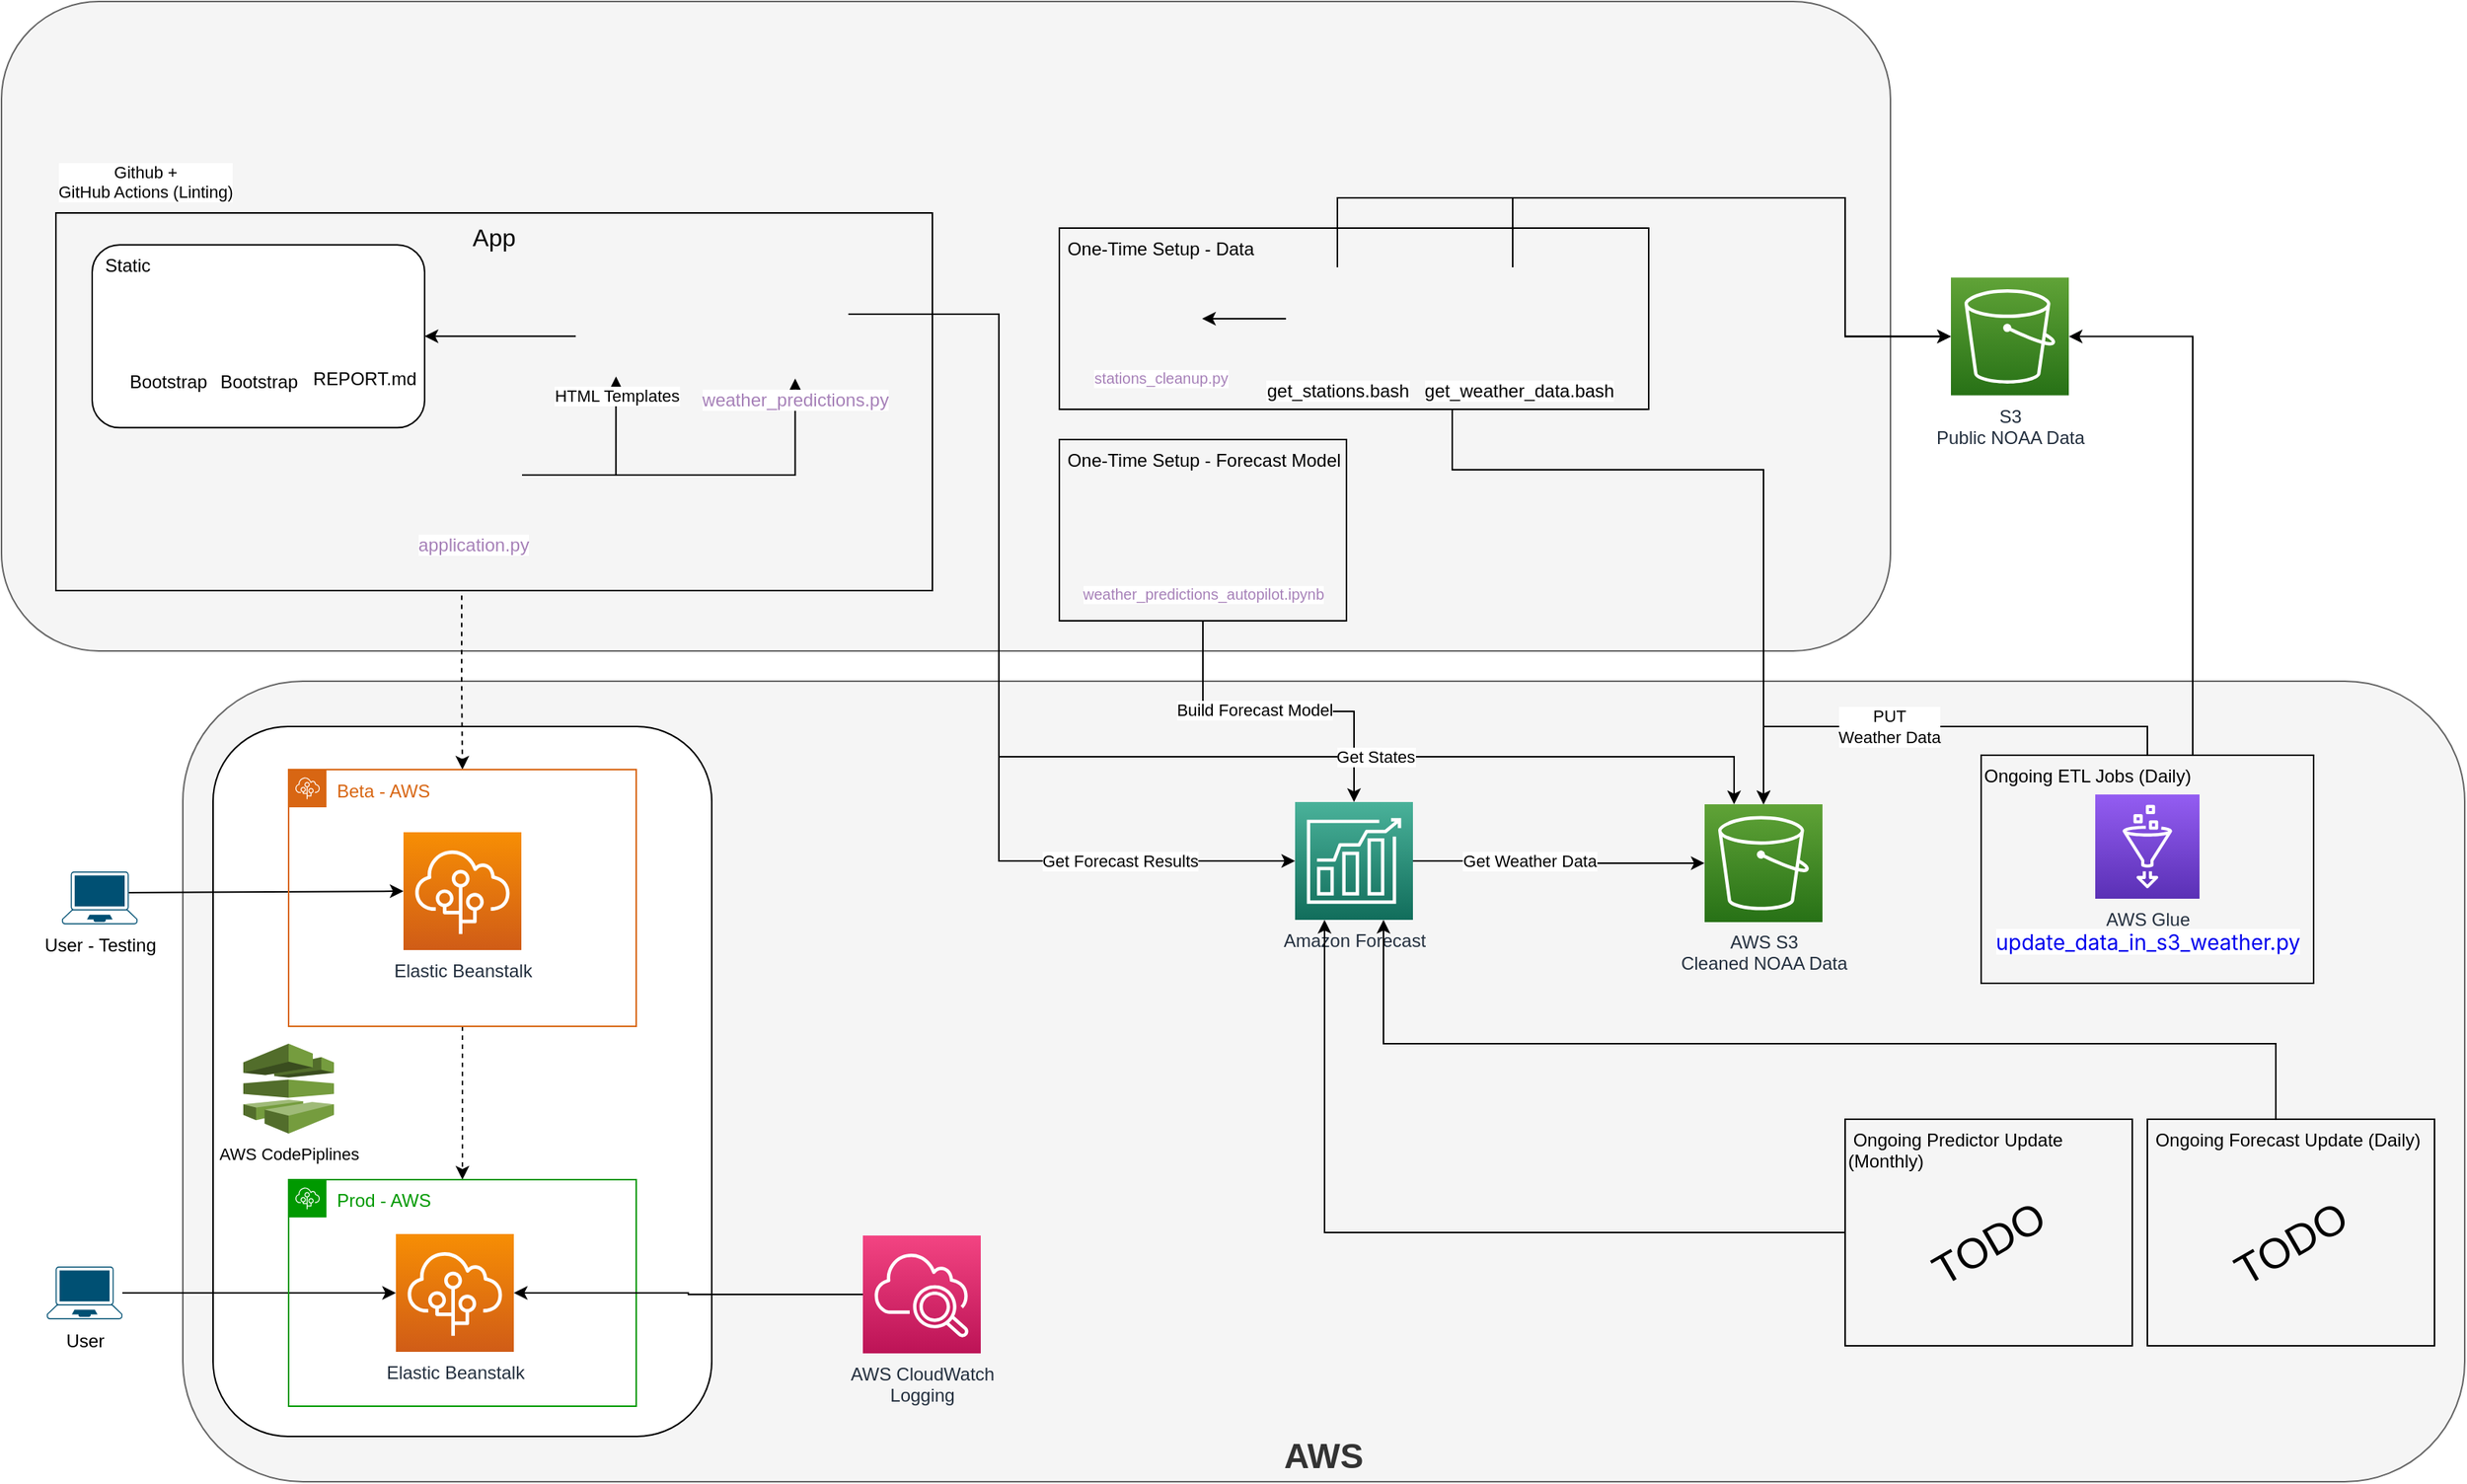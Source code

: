 <mxfile version="20.5.1" type="github">
  <diagram id="uCUmhPaclYyrkWVYoByS" name="Page-1">
    <mxGraphModel dx="1957" dy="969" grid="1" gridSize="10" guides="1" tooltips="1" connect="1" arrows="1" fold="1" page="1" pageScale="1" pageWidth="850" pageHeight="1100" math="0" shadow="0">
      <root>
        <mxCell id="0" />
        <mxCell id="1" parent="0" />
        <mxCell id="N-B8ZxFEc36IfZRzfziT-58" value="AWS" style="rounded=1;whiteSpace=wrap;html=1;fontSize=23;verticalAlign=bottom;fontStyle=1;fillColor=#f5f5f5;fontColor=#333333;strokeColor=#666666;" vertex="1" parent="1">
          <mxGeometry x="140" y="470" width="1510" height="530" as="geometry" />
        </mxCell>
        <mxCell id="N-B8ZxFEc36IfZRzfziT-39" value="" style="rounded=1;whiteSpace=wrap;html=1;fontSize=11;fillColor=#f5f5f5;strokeColor=#666666;fontColor=#333333;" vertex="1" parent="1">
          <mxGeometry x="20" y="20" width="1250" height="430" as="geometry" />
        </mxCell>
        <mxCell id="N-B8ZxFEc36IfZRzfziT-44" style="edgeStyle=orthogonalEdgeStyle;rounded=0;orthogonalLoop=1;jettySize=auto;html=1;entryX=0.5;entryY=0;entryDx=0;entryDy=0;entryPerimeter=0;fontSize=11;" edge="1" parent="1" source="N-B8ZxFEc36IfZRzfziT-42" target="N-B8ZxFEc36IfZRzfziT-43">
          <mxGeometry relative="1" as="geometry" />
        </mxCell>
        <mxCell id="N-B8ZxFEc36IfZRzfziT-51" value="Build Forecast Model" style="edgeLabel;html=1;align=center;verticalAlign=middle;resizable=0;points=[];fontSize=11;" vertex="1" connectable="0" parent="N-B8ZxFEc36IfZRzfziT-44">
          <mxGeometry x="-0.144" y="1" relative="1" as="geometry">
            <mxPoint as="offset" />
          </mxGeometry>
        </mxCell>
        <mxCell id="N-B8ZxFEc36IfZRzfziT-42" value="&amp;nbsp;One-Time Setup - Forecast Model" style="rounded=0;whiteSpace=wrap;html=1;fillColor=none;align=left;verticalAlign=top;" vertex="1" parent="1">
          <mxGeometry x="720" y="310" width="190" height="120" as="geometry" />
        </mxCell>
        <mxCell id="N-B8ZxFEc36IfZRzfziT-41" value="" style="rounded=1;whiteSpace=wrap;html=1;fontSize=11;" vertex="1" parent="1">
          <mxGeometry x="160" y="500" width="330" height="470" as="geometry" />
        </mxCell>
        <mxCell id="N-B8ZxFEc36IfZRzfziT-37" style="edgeStyle=orthogonalEdgeStyle;rounded=0;orthogonalLoop=1;jettySize=auto;html=1;entryX=0.5;entryY=0;entryDx=0;entryDy=0;entryPerimeter=0;fontSize=11;" edge="1" parent="1" source="N-B8ZxFEc36IfZRzfziT-12" target="PGNGUmruBmEjUjXc-qWK-37">
          <mxGeometry relative="1" as="geometry">
            <Array as="points">
              <mxPoint x="980" y="330" />
              <mxPoint x="1186" y="330" />
            </Array>
          </mxGeometry>
        </mxCell>
        <mxCell id="N-B8ZxFEc36IfZRzfziT-12" value="&amp;nbsp;One-Time Setup - Data" style="rounded=0;whiteSpace=wrap;html=1;fillColor=none;align=left;verticalAlign=top;" vertex="1" parent="1">
          <mxGeometry x="720" y="170" width="390" height="120" as="geometry" />
        </mxCell>
        <mxCell id="PGNGUmruBmEjUjXc-qWK-28" style="edgeStyle=orthogonalEdgeStyle;rounded=0;orthogonalLoop=1;jettySize=auto;html=1;dashed=1;exitX=0.463;exitY=1.013;exitDx=0;exitDy=0;exitPerimeter=0;" parent="1" source="PGNGUmruBmEjUjXc-qWK-51" target="PGNGUmruBmEjUjXc-qWK-30" edge="1">
          <mxGeometry relative="1" as="geometry">
            <mxPoint x="465" y="480" as="targetPoint" />
            <mxPoint x="482" y="231.519" as="sourcePoint" />
          </mxGeometry>
        </mxCell>
        <mxCell id="PGNGUmruBmEjUjXc-qWK-35" style="edgeStyle=orthogonalEdgeStyle;rounded=0;orthogonalLoop=1;jettySize=auto;html=1;" parent="1" source="PGNGUmruBmEjUjXc-qWK-2" target="PGNGUmruBmEjUjXc-qWK-32" edge="1">
          <mxGeometry relative="1" as="geometry" />
        </mxCell>
        <mxCell id="PGNGUmruBmEjUjXc-qWK-2" value="User" style="points=[[0.13,0.02,0],[0.5,0,0],[0.87,0.02,0],[0.885,0.4,0],[0.985,0.985,0],[0.5,1,0],[0.015,0.985,0],[0.115,0.4,0]];verticalLabelPosition=bottom;sketch=0;html=1;verticalAlign=top;aspect=fixed;align=center;pointerEvents=1;shape=mxgraph.cisco19.laptop;fillColor=#005073;strokeColor=none;" parent="1" vertex="1">
          <mxGeometry x="50" y="857.5" width="50" height="35" as="geometry" />
        </mxCell>
        <mxCell id="PGNGUmruBmEjUjXc-qWK-12" value="User - Testing" style="points=[[0.13,0.02,0],[0.5,0,0],[0.87,0.02,0],[0.885,0.4,0],[0.985,0.985,0],[0.5,1,0],[0.015,0.985,0],[0.115,0.4,0]];verticalLabelPosition=bottom;sketch=0;html=1;verticalAlign=top;aspect=fixed;align=center;pointerEvents=1;shape=mxgraph.cisco19.laptop;fillColor=#005073;strokeColor=none;" parent="1" vertex="1">
          <mxGeometry x="60" y="596" width="50" height="35" as="geometry" />
        </mxCell>
        <mxCell id="PGNGUmruBmEjUjXc-qWK-13" value="" style="endArrow=classic;html=1;rounded=0;exitX=0.885;exitY=0.4;exitDx=0;exitDy=0;exitPerimeter=0;entryX=0;entryY=0.5;entryDx=0;entryDy=0;entryPerimeter=0;" parent="1" source="PGNGUmruBmEjUjXc-qWK-12" target="PGNGUmruBmEjUjXc-qWK-11" edge="1">
          <mxGeometry width="50" height="50" relative="1" as="geometry">
            <mxPoint x="120" y="640" as="sourcePoint" />
            <mxPoint x="170" y="590" as="targetPoint" />
          </mxGeometry>
        </mxCell>
        <mxCell id="PGNGUmruBmEjUjXc-qWK-36" style="edgeStyle=orthogonalEdgeStyle;rounded=0;orthogonalLoop=1;jettySize=auto;html=1;entryX=0.5;entryY=0;entryDx=0;entryDy=0;dashed=1;fontColor=#009900;" parent="1" source="PGNGUmruBmEjUjXc-qWK-30" target="PGNGUmruBmEjUjXc-qWK-31" edge="1">
          <mxGeometry relative="1" as="geometry" />
        </mxCell>
        <mxCell id="PGNGUmruBmEjUjXc-qWK-30" value="Beta - AWS" style="points=[[0,0],[0.25,0],[0.5,0],[0.75,0],[1,0],[1,0.25],[1,0.5],[1,0.75],[1,1],[0.75,1],[0.5,1],[0.25,1],[0,1],[0,0.75],[0,0.5],[0,0.25]];outlineConnect=0;gradientColor=none;html=1;whiteSpace=wrap;fontSize=12;fontStyle=0;container=1;pointerEvents=0;collapsible=0;recursiveResize=0;shape=mxgraph.aws4.group;grIcon=mxgraph.aws4.group_elastic_beanstalk;strokeColor=#D86613;fillColor=none;verticalAlign=top;align=left;spacingLeft=30;fontColor=#D86613;dashed=0;" parent="1" vertex="1">
          <mxGeometry x="210" y="528.5" width="230" height="170" as="geometry" />
        </mxCell>
        <mxCell id="PGNGUmruBmEjUjXc-qWK-11" value="Elastic Beanstalk" style="sketch=0;points=[[0,0,0],[0.25,0,0],[0.5,0,0],[0.75,0,0],[1,0,0],[0,1,0],[0.25,1,0],[0.5,1,0],[0.75,1,0],[1,1,0],[0,0.25,0],[0,0.5,0],[0,0.75,0],[1,0.25,0],[1,0.5,0],[1,0.75,0]];outlineConnect=0;fontColor=#232F3E;gradientColor=#F78E04;gradientDirection=north;fillColor=#D05C17;strokeColor=#ffffff;dashed=0;verticalLabelPosition=bottom;verticalAlign=top;align=center;html=1;fontSize=12;fontStyle=0;aspect=fixed;shape=mxgraph.aws4.resourceIcon;resIcon=mxgraph.aws4.elastic_beanstalk;" parent="PGNGUmruBmEjUjXc-qWK-30" vertex="1">
          <mxGeometry x="76" y="41.5" width="78" height="78" as="geometry" />
        </mxCell>
        <mxCell id="PGNGUmruBmEjUjXc-qWK-31" value="&lt;font color=&quot;#009900&quot;&gt;Prod - AWS&lt;/font&gt;" style="points=[[0,0],[0.25,0],[0.5,0],[0.75,0],[1,0],[1,0.25],[1,0.5],[1,0.75],[1,1],[0.75,1],[0.5,1],[0.25,1],[0,1],[0,0.75],[0,0.5],[0,0.25]];outlineConnect=0;gradientColor=none;html=1;whiteSpace=wrap;fontSize=12;fontStyle=0;container=1;pointerEvents=0;collapsible=0;recursiveResize=0;shape=mxgraph.aws4.group;grIcon=mxgraph.aws4.group_elastic_beanstalk;strokeColor=#009900;fillColor=none;verticalAlign=top;align=left;spacingLeft=30;fontColor=#D86613;dashed=0;" parent="1" vertex="1">
          <mxGeometry x="210" y="800" width="230" height="150" as="geometry" />
        </mxCell>
        <mxCell id="PGNGUmruBmEjUjXc-qWK-32" value="Elastic Beanstalk" style="sketch=0;points=[[0,0,0],[0.25,0,0],[0.5,0,0],[0.75,0,0],[1,0,0],[0,1,0],[0.25,1,0],[0.5,1,0],[0.75,1,0],[1,1,0],[0,0.25,0],[0,0.5,0],[0,0.75,0],[1,0.25,0],[1,0.5,0],[1,0.75,0]];outlineConnect=0;fontColor=#232F3E;gradientColor=#F78E04;gradientDirection=north;fillColor=#D05C17;strokeColor=#ffffff;dashed=0;verticalLabelPosition=bottom;verticalAlign=top;align=center;html=1;fontSize=12;fontStyle=0;aspect=fixed;shape=mxgraph.aws4.resourceIcon;resIcon=mxgraph.aws4.elastic_beanstalk;" parent="PGNGUmruBmEjUjXc-qWK-31" vertex="1">
          <mxGeometry x="71" y="36" width="78" height="78" as="geometry" />
        </mxCell>
        <mxCell id="PGNGUmruBmEjUjXc-qWK-48" value="stations_cleanup.py" style="shape=image;html=1;verticalAlign=top;verticalLabelPosition=bottom;labelBackgroundColor=#ffffff;imageAspect=0;aspect=fixed;image=https://cdn1.iconfinder.com/data/icons/ionicons-fill-vol-2/512/logo-python-128.png;strokeColor=#A680B8;fontColor=#A680B8;fontSize=10;" parent="1" vertex="1">
          <mxGeometry x="759.997" y="202.756" width="54.49" height="54.49" as="geometry" />
        </mxCell>
        <mxCell id="PGNGUmruBmEjUjXc-qWK-49" value="weather_predictions_autopilot.ipynb" style="shape=image;html=1;verticalAlign=top;verticalLabelPosition=bottom;labelBackgroundColor=#ffffff;imageAspect=0;aspect=fixed;image=https://cdn1.iconfinder.com/data/icons/ionicons-fill-vol-2/512/logo-python-128.png;strokeColor=#A680B8;fontColor=#A680B8;fontSize=10;" parent="1" vertex="1">
          <mxGeometry x="784.844" y="339.848" width="60.31" height="60.31" as="geometry" />
        </mxCell>
        <mxCell id="N-B8ZxFEc36IfZRzfziT-4" value="" style="group" vertex="1" connectable="0" parent="1">
          <mxGeometry x="60" y="160" width="580" height="250" as="geometry" />
        </mxCell>
        <mxCell id="PGNGUmruBmEjUjXc-qWK-51" value="App" style="rounded=0;whiteSpace=wrap;html=1;fillColor=none;align=center;verticalAlign=top;fontSize=16;" parent="N-B8ZxFEc36IfZRzfziT-4" vertex="1">
          <mxGeometry x="-4" width="580" height="250" as="geometry" />
        </mxCell>
        <mxCell id="N-B8ZxFEc36IfZRzfziT-24" value="&amp;nbsp; Static" style="rounded=1;whiteSpace=wrap;html=1;align=left;labelPosition=center;verticalLabelPosition=middle;verticalAlign=top;" vertex="1" parent="N-B8ZxFEc36IfZRzfziT-4">
          <mxGeometry x="20" y="21.08" width="220" height="121.1" as="geometry" />
        </mxCell>
        <mxCell id="N-B8ZxFEc36IfZRzfziT-17" style="edgeStyle=orthogonalEdgeStyle;rounded=0;orthogonalLoop=1;jettySize=auto;html=1;" edge="1" parent="N-B8ZxFEc36IfZRzfziT-4" source="PGNGUmruBmEjUjXc-qWK-46" target="PGNGUmruBmEjUjXc-qWK-47">
          <mxGeometry relative="1" as="geometry" />
        </mxCell>
        <mxCell id="N-B8ZxFEc36IfZRzfziT-35" style="edgeStyle=orthogonalEdgeStyle;rounded=0;orthogonalLoop=1;jettySize=auto;html=1;entryX=0.5;entryY=1;entryDx=0;entryDy=0;fontSize=11;" edge="1" parent="N-B8ZxFEc36IfZRzfziT-4" source="PGNGUmruBmEjUjXc-qWK-46" target="N-B8ZxFEc36IfZRzfziT-32">
          <mxGeometry relative="1" as="geometry" />
        </mxCell>
        <mxCell id="PGNGUmruBmEjUjXc-qWK-46" value="application.py" style="shape=image;html=1;verticalAlign=top;verticalLabelPosition=bottom;labelBackgroundColor=#ffffff;imageAspect=0;aspect=fixed;image=https://cdn1.iconfinder.com/data/icons/ionicons-fill-vol-2/512/logo-python-128.png;strokeColor=#A680B8;fontColor=#A680B8;" parent="N-B8ZxFEc36IfZRzfziT-4" vertex="1">
          <mxGeometry x="240.0" y="141.253" width="64.488" height="64.488" as="geometry" />
        </mxCell>
        <mxCell id="PGNGUmruBmEjUjXc-qWK-47" value="weather_predictions.py" style="shape=image;html=1;verticalAlign=top;verticalLabelPosition=bottom;labelBackgroundColor=#ffffff;imageAspect=0;aspect=fixed;image=https://cdn1.iconfinder.com/data/icons/ionicons-fill-vol-2/512/logo-python-128.png;strokeColor=#A680B8;fontColor=#A680B8;" parent="N-B8ZxFEc36IfZRzfziT-4" vertex="1">
          <mxGeometry x="450.0" y="39.176" width="70.44" height="70.44" as="geometry" />
        </mxCell>
        <mxCell id="N-B8ZxFEc36IfZRzfziT-23" value="Bootstrap" style="shape=image;html=1;verticalAlign=top;verticalLabelPosition=bottom;labelBackgroundColor=#ffffff;imageAspect=0;aspect=fixed;image=https://cdn1.iconfinder.com/data/icons/bootstrap-vol-3/16/filetype-css-128.png;align=center;" vertex="1" parent="N-B8ZxFEc36IfZRzfziT-4">
          <mxGeometry x="50" y="57.793" width="40" height="40" as="geometry" />
        </mxCell>
        <mxCell id="N-B8ZxFEc36IfZRzfziT-25" value="Bootstrap" style="shape=image;html=1;verticalAlign=top;verticalLabelPosition=bottom;labelBackgroundColor=#ffffff;imageAspect=0;aspect=fixed;image=https://cdn1.iconfinder.com/data/icons/bootstrap-vol-3/16/filetype-js-128.png" vertex="1" parent="N-B8ZxFEc36IfZRzfziT-4">
          <mxGeometry x="110" y="57.793" width="40" height="40" as="geometry" />
        </mxCell>
        <mxCell id="N-B8ZxFEc36IfZRzfziT-26" value="REPORT.md" style="shape=image;html=1;verticalAlign=top;verticalLabelPosition=bottom;labelBackgroundColor=#ffffff;imageAspect=0;aspect=fixed;image=https://cdn1.iconfinder.com/data/icons/bootstrap-vol-3/16/filetype-md-128.png" vertex="1" parent="N-B8ZxFEc36IfZRzfziT-4">
          <mxGeometry x="179" y="54.904" width="41.5" height="41.5" as="geometry" />
        </mxCell>
        <mxCell id="N-B8ZxFEc36IfZRzfziT-30" value="" style="shape=image;html=1;verticalAlign=top;verticalLabelPosition=bottom;labelBackgroundColor=#ffffff;imageAspect=0;aspect=fixed;image=https://cdn1.iconfinder.com/data/icons/unicons-line-vol-3/24/flask-128.png" vertex="1" parent="N-B8ZxFEc36IfZRzfziT-4">
          <mxGeometry x="244" y="2.4" width="26.08" height="26.08" as="geometry" />
        </mxCell>
        <mxCell id="N-B8ZxFEc36IfZRzfziT-34" style="edgeStyle=orthogonalEdgeStyle;rounded=0;orthogonalLoop=1;jettySize=auto;html=1;entryX=1;entryY=0.5;entryDx=0;entryDy=0;fontSize=16;" edge="1" parent="N-B8ZxFEc36IfZRzfziT-4" source="N-B8ZxFEc36IfZRzfziT-32" target="N-B8ZxFEc36IfZRzfziT-24">
          <mxGeometry relative="1" as="geometry" />
        </mxCell>
        <mxCell id="N-B8ZxFEc36IfZRzfziT-32" value="HTML Templates" style="shape=image;html=1;verticalAlign=top;verticalLabelPosition=bottom;labelBackgroundColor=#ffffff;imageAspect=0;aspect=fixed;image=https://cdn2.iconfinder.com/data/icons/simple-files/128/HTML.png;fontSize=11;" vertex="1" parent="N-B8ZxFEc36IfZRzfziT-4">
          <mxGeometry x="340" y="55" width="53.26" height="53.26" as="geometry" />
        </mxCell>
        <mxCell id="PGNGUmruBmEjUjXc-qWK-37" value="AWS S3&lt;br&gt;Cleaned NOAA Data" style="sketch=0;points=[[0,0,0],[0.25,0,0],[0.5,0,0],[0.75,0,0],[1,0,0],[0,1,0],[0.25,1,0],[0.5,1,0],[0.75,1,0],[1,1,0],[0,0.25,0],[0,0.5,0],[0,0.75,0],[1,0.25,0],[1,0.5,0],[1,0.75,0]];outlineConnect=0;fontColor=#232F3E;gradientColor=#60A337;gradientDirection=north;fillColor=#277116;strokeColor=#ffffff;dashed=0;verticalLabelPosition=bottom;verticalAlign=top;align=center;html=1;fontSize=12;fontStyle=0;aspect=fixed;shape=mxgraph.aws4.resourceIcon;resIcon=mxgraph.aws4.s3;" parent="1" vertex="1">
          <mxGeometry x="1147" y="551.46" width="78" height="78" as="geometry" />
        </mxCell>
        <mxCell id="PGNGUmruBmEjUjXc-qWK-41" style="edgeStyle=orthogonalEdgeStyle;rounded=0;orthogonalLoop=1;jettySize=auto;html=1;exitX=0.5;exitY=1;exitDx=0;exitDy=0;exitPerimeter=0;fontColor=#009900;" parent="1" source="PGNGUmruBmEjUjXc-qWK-37" target="PGNGUmruBmEjUjXc-qWK-37" edge="1">
          <mxGeometry relative="1" as="geometry" />
        </mxCell>
        <mxCell id="N-B8ZxFEc36IfZRzfziT-6" style="edgeStyle=orthogonalEdgeStyle;rounded=0;orthogonalLoop=1;jettySize=auto;html=1;entryX=1;entryY=0.5;entryDx=0;entryDy=0;" edge="1" parent="1" source="N-B8ZxFEc36IfZRzfziT-5" target="PGNGUmruBmEjUjXc-qWK-48">
          <mxGeometry relative="1" as="geometry" />
        </mxCell>
        <mxCell id="N-B8ZxFEc36IfZRzfziT-8" style="edgeStyle=orthogonalEdgeStyle;rounded=0;orthogonalLoop=1;jettySize=auto;html=1;exitX=0.5;exitY=0;exitDx=0;exitDy=0;entryX=0;entryY=0.5;entryDx=0;entryDy=0;entryPerimeter=0;" edge="1" parent="1" source="N-B8ZxFEc36IfZRzfziT-5" target="N-B8ZxFEc36IfZRzfziT-7">
          <mxGeometry relative="1" as="geometry">
            <Array as="points">
              <mxPoint x="904" y="150" />
              <mxPoint x="1240" y="150" />
              <mxPoint x="1240" y="242" />
            </Array>
          </mxGeometry>
        </mxCell>
        <mxCell id="N-B8ZxFEc36IfZRzfziT-5" value="get_stations.bash" style="shape=image;html=1;verticalAlign=top;verticalLabelPosition=bottom;labelBackgroundColor=#ffffff;imageAspect=0;aspect=fixed;image=https://cdn1.iconfinder.com/data/icons/bootstrap-vol-3/16/filetype-sh-128.png" vertex="1" parent="1">
          <mxGeometry x="870" y="196" width="68" height="68" as="geometry" />
        </mxCell>
        <mxCell id="N-B8ZxFEc36IfZRzfziT-7" value="S3&lt;br&gt;Public NOAA Data" style="sketch=0;points=[[0,0,0],[0.25,0,0],[0.5,0,0],[0.75,0,0],[1,0,0],[0,1,0],[0.25,1,0],[0.5,1,0],[0.75,1,0],[1,1,0],[0,0.25,0],[0,0.5,0],[0,0.75,0],[1,0.25,0],[1,0.5,0],[1,0.75,0]];outlineConnect=0;fontColor=#232F3E;gradientColor=#60A337;gradientDirection=north;fillColor=#277116;strokeColor=#ffffff;dashed=0;verticalLabelPosition=bottom;verticalAlign=top;align=center;html=1;fontSize=12;fontStyle=0;aspect=fixed;shape=mxgraph.aws4.resourceIcon;resIcon=mxgraph.aws4.s3;" vertex="1" parent="1">
          <mxGeometry x="1310" y="202.76" width="78" height="78" as="geometry" />
        </mxCell>
        <mxCell id="N-B8ZxFEc36IfZRzfziT-14" style="edgeStyle=orthogonalEdgeStyle;rounded=0;orthogonalLoop=1;jettySize=auto;html=1;entryX=0;entryY=0.5;entryDx=0;entryDy=0;entryPerimeter=0;" edge="1" parent="1" source="N-B8ZxFEc36IfZRzfziT-10" target="N-B8ZxFEc36IfZRzfziT-7">
          <mxGeometry relative="1" as="geometry">
            <Array as="points">
              <mxPoint x="1020" y="150" />
              <mxPoint x="1240" y="150" />
              <mxPoint x="1240" y="242" />
            </Array>
          </mxGeometry>
        </mxCell>
        <mxCell id="N-B8ZxFEc36IfZRzfziT-10" value="get_weather_data.bash" style="shape=image;html=1;verticalAlign=top;verticalLabelPosition=bottom;labelBackgroundColor=#ffffff;imageAspect=0;aspect=fixed;image=https://cdn1.iconfinder.com/data/icons/bootstrap-vol-3/16/filetype-sh-128.png" vertex="1" parent="1">
          <mxGeometry x="990" y="196" width="68" height="68" as="geometry" />
        </mxCell>
        <mxCell id="N-B8ZxFEc36IfZRzfziT-21" style="edgeStyle=orthogonalEdgeStyle;rounded=0;orthogonalLoop=1;jettySize=auto;html=1;entryX=1;entryY=0.5;entryDx=0;entryDy=0;entryPerimeter=0;" edge="1" parent="1" source="N-B8ZxFEc36IfZRzfziT-18" target="N-B8ZxFEc36IfZRzfziT-7">
          <mxGeometry relative="1" as="geometry">
            <Array as="points">
              <mxPoint x="1470" y="242" />
            </Array>
          </mxGeometry>
        </mxCell>
        <mxCell id="N-B8ZxFEc36IfZRzfziT-38" style="edgeStyle=orthogonalEdgeStyle;rounded=0;orthogonalLoop=1;jettySize=auto;html=1;entryX=0.5;entryY=0;entryDx=0;entryDy=0;entryPerimeter=0;fontSize=11;" edge="1" parent="1" source="N-B8ZxFEc36IfZRzfziT-18" target="PGNGUmruBmEjUjXc-qWK-37">
          <mxGeometry relative="1" as="geometry">
            <Array as="points">
              <mxPoint x="1440" y="500" />
              <mxPoint x="1186" y="500" />
            </Array>
          </mxGeometry>
        </mxCell>
        <mxCell id="N-B8ZxFEc36IfZRzfziT-48" value="PUT&lt;br&gt;Weather Data" style="edgeLabel;html=1;align=center;verticalAlign=middle;resizable=0;points=[];fontSize=11;" vertex="1" connectable="0" parent="N-B8ZxFEc36IfZRzfziT-38">
          <mxGeometry x="0.17" relative="1" as="geometry">
            <mxPoint as="offset" />
          </mxGeometry>
        </mxCell>
        <mxCell id="N-B8ZxFEc36IfZRzfziT-18" value="Ongoing ETL Jobs (Daily)" style="rounded=0;whiteSpace=wrap;html=1;fillColor=none;align=left;verticalAlign=top;" vertex="1" parent="1">
          <mxGeometry x="1330" y="519" width="220" height="151" as="geometry" />
        </mxCell>
        <mxCell id="N-B8ZxFEc36IfZRzfziT-20" value="AWS Glue&lt;br&gt;&lt;a class=&quot;js-navigation-open Link--primary&quot; title=&quot;update_data_in_s3_weather.py&quot; data-turbo-frame=&quot;repo-content-turbo-frame&quot; href=&quot;https://github.com/robords/weather_predictions_with_aws/blob/main/glue_update_s3_data/update_data_in_s3_weather.py&quot; style=&quot;box-sizing: border-box; background-color: rgb(255, 255, 255); text-decoration-line: none; font-family: -apple-system, &amp;quot;system-ui&amp;quot;, &amp;quot;Segoe UI&amp;quot;, &amp;quot;Noto Sans&amp;quot;, Helvetica, Arial, sans-serif, &amp;quot;Apple Color Emoji&amp;quot;, &amp;quot;Segoe UI Emoji&amp;quot;; font-size: 14px; text-align: start;&quot;&gt;update_data_in_s3_weather.py&lt;/a&gt;" style="sketch=0;points=[[0,0,0],[0.25,0,0],[0.5,0,0],[0.75,0,0],[1,0,0],[0,1,0],[0.25,1,0],[0.5,1,0],[0.75,1,0],[1,1,0],[0,0.25,0],[0,0.5,0],[0,0.75,0],[1,0.25,0],[1,0.5,0],[1,0.75,0]];outlineConnect=0;fontColor=#232F3E;gradientColor=#945DF2;gradientDirection=north;fillColor=#5A30B5;strokeColor=#ffffff;dashed=0;verticalLabelPosition=bottom;verticalAlign=top;align=center;html=1;fontSize=12;fontStyle=0;aspect=fixed;shape=mxgraph.aws4.resourceIcon;resIcon=mxgraph.aws4.glue;" vertex="1" parent="1">
          <mxGeometry x="1405.5" y="545" width="69" height="69" as="geometry" />
        </mxCell>
        <mxCell id="N-B8ZxFEc36IfZRzfziT-36" value="Github + &lt;br&gt;GitHub Actions (Linting)" style="shape=image;html=1;verticalAlign=top;verticalLabelPosition=bottom;labelBackgroundColor=#ffffff;imageAspect=0;aspect=fixed;image=https://cdn4.iconfinder.com/data/icons/social-media-and-logos-11/32/Logo_Github-128.png;fontSize=11;" vertex="1" parent="1">
          <mxGeometry x="70" y="30" width="90" height="90" as="geometry" />
        </mxCell>
        <mxCell id="N-B8ZxFEc36IfZRzfziT-40" value="AWS CodePiplines" style="outlineConnect=0;dashed=0;verticalLabelPosition=bottom;verticalAlign=top;align=center;html=1;shape=mxgraph.aws3.codepipeline;fillColor=#759C3E;gradientColor=none;fontSize=11;" vertex="1" parent="1">
          <mxGeometry x="180" y="710" width="60" height="59.5" as="geometry" />
        </mxCell>
        <mxCell id="N-B8ZxFEc36IfZRzfziT-46" style="edgeStyle=orthogonalEdgeStyle;rounded=0;orthogonalLoop=1;jettySize=auto;html=1;entryX=0;entryY=0.5;entryDx=0;entryDy=0;entryPerimeter=0;fontSize=11;" edge="1" parent="1" source="N-B8ZxFEc36IfZRzfziT-43" target="PGNGUmruBmEjUjXc-qWK-37">
          <mxGeometry relative="1" as="geometry" />
        </mxCell>
        <mxCell id="N-B8ZxFEc36IfZRzfziT-49" value="Get Weather Data" style="edgeLabel;html=1;align=center;verticalAlign=middle;resizable=0;points=[];fontSize=11;" vertex="1" connectable="0" parent="N-B8ZxFEc36IfZRzfziT-46">
          <mxGeometry x="-0.223" relative="1" as="geometry">
            <mxPoint x="1" as="offset" />
          </mxGeometry>
        </mxCell>
        <mxCell id="N-B8ZxFEc36IfZRzfziT-43" value="Amazon Forecast" style="sketch=0;points=[[0,0,0],[0.25,0,0],[0.5,0,0],[0.75,0,0],[1,0,0],[0,1,0],[0.25,1,0],[0.5,1,0],[0.75,1,0],[1,1,0],[0,0.25,0],[0,0.5,0],[0,0.75,0],[1,0.25,0],[1,0.5,0],[1,0.75,0]];outlineConnect=0;fontColor=#232F3E;gradientColor=#4AB29A;gradientDirection=north;fillColor=#116D5B;strokeColor=#ffffff;dashed=0;verticalLabelPosition=bottom;verticalAlign=top;align=center;html=1;fontSize=12;fontStyle=0;aspect=fixed;shape=mxgraph.aws4.resourceIcon;resIcon=mxgraph.aws4.forecast;" vertex="1" parent="1">
          <mxGeometry x="876" y="550" width="78" height="78" as="geometry" />
        </mxCell>
        <mxCell id="N-B8ZxFEc36IfZRzfziT-45" style="edgeStyle=orthogonalEdgeStyle;rounded=0;orthogonalLoop=1;jettySize=auto;html=1;entryX=0;entryY=0.5;entryDx=0;entryDy=0;entryPerimeter=0;fontSize=11;" edge="1" parent="1" source="PGNGUmruBmEjUjXc-qWK-47" target="N-B8ZxFEc36IfZRzfziT-43">
          <mxGeometry relative="1" as="geometry">
            <Array as="points">
              <mxPoint x="680" y="227" />
              <mxPoint x="680" y="589" />
            </Array>
          </mxGeometry>
        </mxCell>
        <mxCell id="N-B8ZxFEc36IfZRzfziT-50" value="Get Forecast Results" style="edgeLabel;html=1;align=center;verticalAlign=middle;resizable=0;points=[];fontSize=11;" vertex="1" connectable="0" parent="N-B8ZxFEc36IfZRzfziT-45">
          <mxGeometry x="0.598" relative="1" as="geometry">
            <mxPoint x="16" as="offset" />
          </mxGeometry>
        </mxCell>
        <mxCell id="N-B8ZxFEc36IfZRzfziT-47" style="edgeStyle=orthogonalEdgeStyle;rounded=0;orthogonalLoop=1;jettySize=auto;html=1;entryX=0.25;entryY=0;entryDx=0;entryDy=0;entryPerimeter=0;fontSize=11;" edge="1" parent="1" source="PGNGUmruBmEjUjXc-qWK-47" target="PGNGUmruBmEjUjXc-qWK-37">
          <mxGeometry relative="1" as="geometry">
            <Array as="points">
              <mxPoint x="680" y="227" />
              <mxPoint x="680" y="520" />
              <mxPoint x="1167" y="520" />
            </Array>
          </mxGeometry>
        </mxCell>
        <mxCell id="N-B8ZxFEc36IfZRzfziT-52" value="Get States" style="edgeLabel;html=1;align=center;verticalAlign=middle;resizable=0;points=[];fontSize=11;" vertex="1" connectable="0" parent="N-B8ZxFEc36IfZRzfziT-47">
          <mxGeometry x="0.081" y="3" relative="1" as="geometry">
            <mxPoint x="149" y="3" as="offset" />
          </mxGeometry>
        </mxCell>
        <mxCell id="N-B8ZxFEc36IfZRzfziT-59" style="edgeStyle=orthogonalEdgeStyle;rounded=0;orthogonalLoop=1;jettySize=auto;html=1;entryX=0.25;entryY=1;entryDx=0;entryDy=0;entryPerimeter=0;fontSize=23;" edge="1" parent="1" source="N-B8ZxFEc36IfZRzfziT-53" target="N-B8ZxFEc36IfZRzfziT-43">
          <mxGeometry relative="1" as="geometry" />
        </mxCell>
        <mxCell id="N-B8ZxFEc36IfZRzfziT-53" value="&amp;nbsp;Ongoing Predictor Update (Monthly)" style="rounded=0;whiteSpace=wrap;html=1;fillColor=none;align=left;verticalAlign=top;" vertex="1" parent="1">
          <mxGeometry x="1240" y="760" width="190" height="150" as="geometry" />
        </mxCell>
        <mxCell id="N-B8ZxFEc36IfZRzfziT-56" style="edgeStyle=orthogonalEdgeStyle;rounded=0;orthogonalLoop=1;jettySize=auto;html=1;fontSize=11;entryX=0.75;entryY=1;entryDx=0;entryDy=0;entryPerimeter=0;" edge="1" parent="1" source="N-B8ZxFEc36IfZRzfziT-54" target="N-B8ZxFEc36IfZRzfziT-43">
          <mxGeometry relative="1" as="geometry">
            <mxPoint x="1320" y="870.0" as="targetPoint" />
            <Array as="points">
              <mxPoint x="1525" y="710" />
              <mxPoint x="935" y="710" />
            </Array>
          </mxGeometry>
        </mxCell>
        <mxCell id="N-B8ZxFEc36IfZRzfziT-54" value="&amp;nbsp;Ongoing Forecast Update (Daily)" style="rounded=0;whiteSpace=wrap;html=1;fillColor=none;align=left;verticalAlign=top;" vertex="1" parent="1">
          <mxGeometry x="1440" y="760" width="190" height="150" as="geometry" />
        </mxCell>
        <mxCell id="N-B8ZxFEc36IfZRzfziT-61" style="edgeStyle=orthogonalEdgeStyle;rounded=0;orthogonalLoop=1;jettySize=auto;html=1;entryX=1;entryY=0.5;entryDx=0;entryDy=0;entryPerimeter=0;fontSize=23;" edge="1" parent="1" source="N-B8ZxFEc36IfZRzfziT-60" target="PGNGUmruBmEjUjXc-qWK-32">
          <mxGeometry relative="1" as="geometry" />
        </mxCell>
        <mxCell id="N-B8ZxFEc36IfZRzfziT-60" value="AWS CloudWatch&lt;br&gt;Logging" style="sketch=0;points=[[0,0,0],[0.25,0,0],[0.5,0,0],[0.75,0,0],[1,0,0],[0,1,0],[0.25,1,0],[0.5,1,0],[0.75,1,0],[1,1,0],[0,0.25,0],[0,0.5,0],[0,0.75,0],[1,0.25,0],[1,0.5,0],[1,0.75,0]];points=[[0,0,0],[0.25,0,0],[0.5,0,0],[0.75,0,0],[1,0,0],[0,1,0],[0.25,1,0],[0.5,1,0],[0.75,1,0],[1,1,0],[0,0.25,0],[0,0.5,0],[0,0.75,0],[1,0.25,0],[1,0.5,0],[1,0.75,0]];outlineConnect=0;fontColor=#232F3E;gradientColor=#F34482;gradientDirection=north;fillColor=#BC1356;strokeColor=#ffffff;dashed=0;verticalLabelPosition=bottom;verticalAlign=top;align=center;html=1;fontSize=12;fontStyle=0;aspect=fixed;shape=mxgraph.aws4.resourceIcon;resIcon=mxgraph.aws4.cloudwatch_2;" vertex="1" parent="1">
          <mxGeometry x="590" y="837" width="78" height="78" as="geometry" />
        </mxCell>
        <mxCell id="N-B8ZxFEc36IfZRzfziT-62" value="TODO" style="text;html=1;strokeColor=none;fillColor=none;align=center;verticalAlign=middle;whiteSpace=wrap;rounded=0;fontSize=28;rotation=-30;" vertex="1" parent="1">
          <mxGeometry x="1305" y="827" width="60" height="30" as="geometry" />
        </mxCell>
        <mxCell id="N-B8ZxFEc36IfZRzfziT-63" value="TODO" style="text;html=1;strokeColor=none;fillColor=none;align=center;verticalAlign=middle;whiteSpace=wrap;rounded=0;fontSize=28;rotation=-30;" vertex="1" parent="1">
          <mxGeometry x="1505" y="827" width="60" height="30" as="geometry" />
        </mxCell>
      </root>
    </mxGraphModel>
  </diagram>
</mxfile>
